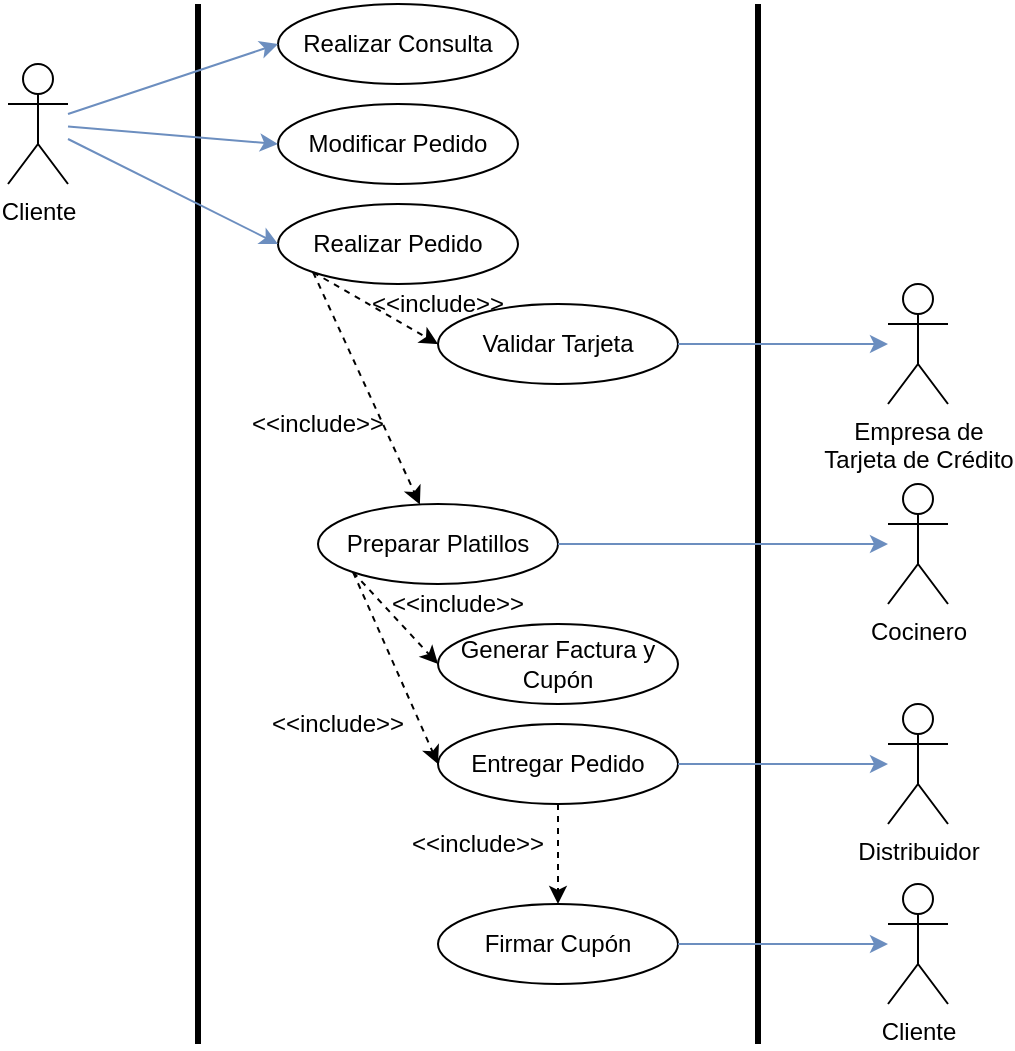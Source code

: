 <mxfile version="13.9.2" type="device"><diagram id="zngwCTSnNqY8AsrBJGvs" name="Page-1"><mxGraphModel dx="1826" dy="684" grid="1" gridSize="10" guides="1" tooltips="1" connect="1" arrows="1" fold="1" page="1" pageScale="1" pageWidth="850" pageHeight="1100" math="0" shadow="0"><root><mxCell id="0"/><mxCell id="1" parent="0"/><mxCell id="RLjeAVOQxVMwUplg_oB_-1" value="" style="endArrow=none;html=1;strokeWidth=3;" parent="1" edge="1"><mxGeometry width="50" height="50" relative="1" as="geometry"><mxPoint x="160" y="560" as="sourcePoint"/><mxPoint x="160" y="40" as="targetPoint"/></mxGeometry></mxCell><mxCell id="RLjeAVOQxVMwUplg_oB_-2" value="" style="endArrow=none;html=1;strokeWidth=3;" parent="1" edge="1"><mxGeometry width="50" height="50" relative="1" as="geometry"><mxPoint x="440" y="560" as="sourcePoint"/><mxPoint x="440" y="40" as="targetPoint"/></mxGeometry></mxCell><mxCell id="RLjeAVOQxVMwUplg_oB_-3" value="Cliente" style="shape=umlActor;verticalLabelPosition=bottom;verticalAlign=top;html=1;outlineConnect=0;" parent="1" vertex="1"><mxGeometry x="65" y="70" width="30" height="60" as="geometry"/></mxCell><mxCell id="RLjeAVOQxVMwUplg_oB_-9" value="Realizar Consulta" style="ellipse;whiteSpace=wrap;html=1;strokeWidth=1;fontSize=12;" parent="1" vertex="1"><mxGeometry x="200" y="40" width="120" height="40" as="geometry"/></mxCell><mxCell id="RLjeAVOQxVMwUplg_oB_-15" value="" style="endArrow=classic;html=1;strokeWidth=1;fontSize=14;fillColor=#dae8fc;strokeColor=#6c8ebf;entryX=0;entryY=0.5;entryDx=0;entryDy=0;" parent="1" source="RLjeAVOQxVMwUplg_oB_-3" target="RLjeAVOQxVMwUplg_oB_-9" edge="1"><mxGeometry width="50" height="50" relative="1" as="geometry"><mxPoint x="340" y="160" as="sourcePoint"/><mxPoint x="110" y="40" as="targetPoint"/></mxGeometry></mxCell><mxCell id="RLjeAVOQxVMwUplg_oB_-17" value="Realizar Pedido" style="ellipse;whiteSpace=wrap;html=1;strokeWidth=1;fontSize=12;" parent="1" vertex="1"><mxGeometry x="200" y="140" width="120" height="40" as="geometry"/></mxCell><mxCell id="RLjeAVOQxVMwUplg_oB_-18" value="" style="endArrow=classic;html=1;strokeWidth=1;fontSize=14;fillColor=#dae8fc;strokeColor=#6c8ebf;entryX=0;entryY=0.5;entryDx=0;entryDy=0;" parent="1" source="RLjeAVOQxVMwUplg_oB_-3" target="RLjeAVOQxVMwUplg_oB_-17" edge="1"><mxGeometry width="50" height="50" relative="1" as="geometry"><mxPoint x="250" y="75" as="sourcePoint"/><mxPoint x="105" y="133.906" as="targetPoint"/></mxGeometry></mxCell><mxCell id="RLjeAVOQxVMwUplg_oB_-21" value="Modificar Pedido" style="ellipse;whiteSpace=wrap;html=1;strokeWidth=1;fontSize=12;" parent="1" vertex="1"><mxGeometry x="200" y="90" width="120" height="40" as="geometry"/></mxCell><mxCell id="RLjeAVOQxVMwUplg_oB_-23" value="" style="endArrow=classic;html=1;strokeWidth=1;fontSize=14;fillColor=#dae8fc;strokeColor=#6c8ebf;entryX=0;entryY=0.5;entryDx=0;entryDy=0;" parent="1" source="RLjeAVOQxVMwUplg_oB_-3" target="RLjeAVOQxVMwUplg_oB_-21" edge="1"><mxGeometry width="50" height="50" relative="1" as="geometry"><mxPoint x="105" y="138.125" as="sourcePoint"/><mxPoint x="250" y="120" as="targetPoint"/></mxGeometry></mxCell><mxCell id="RLjeAVOQxVMwUplg_oB_-30" value="Preparar Platillos" style="ellipse;whiteSpace=wrap;html=1;strokeWidth=1;fontSize=12;" parent="1" vertex="1"><mxGeometry x="220" y="290" width="120" height="40" as="geometry"/></mxCell><mxCell id="RLjeAVOQxVMwUplg_oB_-41" value="Entregar Pedido" style="ellipse;whiteSpace=wrap;html=1;strokeWidth=1;fontSize=12;" parent="1" vertex="1"><mxGeometry x="280" y="400" width="120" height="40" as="geometry"/></mxCell><mxCell id="Ohol6Ezlm7oFbFua5rSv-1" value="Cocinero" style="shape=umlActor;verticalLabelPosition=bottom;verticalAlign=top;html=1;outlineConnect=0;" parent="1" vertex="1"><mxGeometry x="505" y="280" width="30" height="60" as="geometry"/></mxCell><mxCell id="3UGgzvrrk4JC5cEBjmV9-1" value="Validar Tarjeta" style="ellipse;whiteSpace=wrap;html=1;strokeWidth=1;fontSize=12;" vertex="1" parent="1"><mxGeometry x="280" y="190" width="120" height="40" as="geometry"/></mxCell><mxCell id="3UGgzvrrk4JC5cEBjmV9-2" value="Empresa de&lt;br&gt;Tarjeta de Crédito" style="shape=umlActor;verticalLabelPosition=bottom;verticalAlign=top;html=1;outlineConnect=0;" vertex="1" parent="1"><mxGeometry x="505" y="180" width="30" height="60" as="geometry"/></mxCell><mxCell id="3UGgzvrrk4JC5cEBjmV9-3" value="" style="endArrow=classic;html=1;exitX=0;exitY=1;exitDx=0;exitDy=0;dashed=1;" edge="1" parent="1" source="RLjeAVOQxVMwUplg_oB_-17" target="RLjeAVOQxVMwUplg_oB_-30"><mxGeometry width="50" height="50" relative="1" as="geometry"><mxPoint x="217.574" y="204.142" as="sourcePoint"/><mxPoint x="470" y="220" as="targetPoint"/></mxGeometry></mxCell><mxCell id="3UGgzvrrk4JC5cEBjmV9-4" value="" style="endArrow=classic;html=1;exitX=0;exitY=1;exitDx=0;exitDy=0;entryX=0;entryY=0.5;entryDx=0;entryDy=0;dashed=1;" edge="1" parent="1" source="RLjeAVOQxVMwUplg_oB_-17" target="3UGgzvrrk4JC5cEBjmV9-1"><mxGeometry width="50" height="50" relative="1" as="geometry"><mxPoint x="217.574" y="204.142" as="sourcePoint"/><mxPoint x="290" y="260" as="targetPoint"/></mxGeometry></mxCell><mxCell id="3UGgzvrrk4JC5cEBjmV9-5" value="&amp;lt;&amp;lt;include&amp;gt;&amp;gt;" style="text;html=1;strokeColor=none;fillColor=none;align=center;verticalAlign=middle;whiteSpace=wrap;rounded=0;" vertex="1" parent="1"><mxGeometry x="200" y="240" width="40" height="20" as="geometry"/></mxCell><mxCell id="3UGgzvrrk4JC5cEBjmV9-6" value="&amp;lt;&amp;lt;include&amp;gt;&amp;gt;" style="text;html=1;strokeColor=none;fillColor=none;align=center;verticalAlign=middle;whiteSpace=wrap;rounded=0;" vertex="1" parent="1"><mxGeometry x="260" y="180" width="40" height="20" as="geometry"/></mxCell><mxCell id="3UGgzvrrk4JC5cEBjmV9-7" value="" style="endArrow=classic;html=1;strokeWidth=1;fontSize=14;fillColor=#dae8fc;strokeColor=#6c8ebf;" edge="1" parent="1" source="3UGgzvrrk4JC5cEBjmV9-1" target="3UGgzvrrk4JC5cEBjmV9-2"><mxGeometry width="50" height="50" relative="1" as="geometry"><mxPoint x="105" y="147.5" as="sourcePoint"/><mxPoint x="210" y="200" as="targetPoint"/></mxGeometry></mxCell><mxCell id="3UGgzvrrk4JC5cEBjmV9-8" value="" style="endArrow=classic;html=1;strokeWidth=1;fontSize=14;fillColor=#dae8fc;strokeColor=#6c8ebf;exitX=1;exitY=0.5;exitDx=0;exitDy=0;" edge="1" parent="1" source="RLjeAVOQxVMwUplg_oB_-30" target="Ohol6Ezlm7oFbFua5rSv-1"><mxGeometry width="50" height="50" relative="1" as="geometry"><mxPoint x="409.212" y="313.23" as="sourcePoint"/><mxPoint x="515" y="319.167" as="targetPoint"/></mxGeometry></mxCell><mxCell id="3UGgzvrrk4JC5cEBjmV9-11" value="" style="endArrow=classic;html=1;dashed=1;exitX=0;exitY=1;exitDx=0;exitDy=0;entryX=0;entryY=0.5;entryDx=0;entryDy=0;" edge="1" parent="1" source="RLjeAVOQxVMwUplg_oB_-30" target="3UGgzvrrk4JC5cEBjmV9-26"><mxGeometry width="50" height="50" relative="1" as="geometry"><mxPoint x="227.574" y="214.142" as="sourcePoint"/><mxPoint x="290" y="310" as="targetPoint"/></mxGeometry></mxCell><mxCell id="3UGgzvrrk4JC5cEBjmV9-12" value="&amp;lt;&amp;lt;include&amp;gt;&amp;gt;" style="text;html=1;strokeColor=none;fillColor=none;align=center;verticalAlign=middle;whiteSpace=wrap;rounded=0;" vertex="1" parent="1"><mxGeometry x="270" y="330" width="40" height="20" as="geometry"/></mxCell><mxCell id="3UGgzvrrk4JC5cEBjmV9-13" value="Distribuidor" style="shape=umlActor;verticalLabelPosition=bottom;verticalAlign=top;html=1;outlineConnect=0;" vertex="1" parent="1"><mxGeometry x="505" y="390" width="30" height="60" as="geometry"/></mxCell><mxCell id="3UGgzvrrk4JC5cEBjmV9-15" value="" style="endArrow=classic;html=1;strokeWidth=1;fontSize=14;fillColor=#dae8fc;strokeColor=#6c8ebf;exitX=1;exitY=0.5;exitDx=0;exitDy=0;" edge="1" parent="1" source="RLjeAVOQxVMwUplg_oB_-41" target="3UGgzvrrk4JC5cEBjmV9-13"><mxGeometry width="50" height="50" relative="1" as="geometry"><mxPoint x="410" y="360" as="sourcePoint"/><mxPoint x="515" y="368.75" as="targetPoint"/></mxGeometry></mxCell><mxCell id="3UGgzvrrk4JC5cEBjmV9-26" value="Generar Factura y Cupón" style="ellipse;whiteSpace=wrap;html=1;strokeWidth=1;fontSize=12;" vertex="1" parent="1"><mxGeometry x="280" y="350" width="120" height="40" as="geometry"/></mxCell><mxCell id="3UGgzvrrk4JC5cEBjmV9-27" value="&amp;lt;&amp;lt;include&amp;gt;&amp;gt;" style="text;html=1;strokeColor=none;fillColor=none;align=center;verticalAlign=middle;whiteSpace=wrap;rounded=0;" vertex="1" parent="1"><mxGeometry x="210" y="390" width="40" height="20" as="geometry"/></mxCell><mxCell id="3UGgzvrrk4JC5cEBjmV9-29" value="" style="endArrow=classic;html=1;dashed=1;entryX=0;entryY=0.5;entryDx=0;entryDy=0;exitX=0;exitY=1;exitDx=0;exitDy=0;" edge="1" parent="1" source="RLjeAVOQxVMwUplg_oB_-30" target="RLjeAVOQxVMwUplg_oB_-41"><mxGeometry width="50" height="50" relative="1" as="geometry"><mxPoint x="220" y="370" as="sourcePoint"/><mxPoint x="290" y="380" as="targetPoint"/></mxGeometry></mxCell><mxCell id="3UGgzvrrk4JC5cEBjmV9-30" value="Firmar Cupón" style="ellipse;whiteSpace=wrap;html=1;strokeWidth=1;fontSize=12;" vertex="1" parent="1"><mxGeometry x="280" y="490" width="120" height="40" as="geometry"/></mxCell><mxCell id="3UGgzvrrk4JC5cEBjmV9-31" value="Cliente" style="shape=umlActor;verticalLabelPosition=bottom;verticalAlign=top;html=1;outlineConnect=0;" vertex="1" parent="1"><mxGeometry x="505" y="480" width="30" height="60" as="geometry"/></mxCell><mxCell id="3UGgzvrrk4JC5cEBjmV9-32" value="" style="endArrow=classic;html=1;dashed=1;" edge="1" parent="1" source="RLjeAVOQxVMwUplg_oB_-41" target="3UGgzvrrk4JC5cEBjmV9-30"><mxGeometry width="50" height="50" relative="1" as="geometry"><mxPoint x="247.574" y="334.142" as="sourcePoint"/><mxPoint x="290" y="430" as="targetPoint"/></mxGeometry></mxCell><mxCell id="3UGgzvrrk4JC5cEBjmV9-33" value="&amp;lt;&amp;lt;include&amp;gt;&amp;gt;" style="text;html=1;strokeColor=none;fillColor=none;align=center;verticalAlign=middle;whiteSpace=wrap;rounded=0;" vertex="1" parent="1"><mxGeometry x="280" y="450" width="40" height="20" as="geometry"/></mxCell><mxCell id="3UGgzvrrk4JC5cEBjmV9-34" value="" style="endArrow=classic;html=1;strokeWidth=1;fontSize=14;fillColor=#dae8fc;strokeColor=#6c8ebf;exitX=1;exitY=0.5;exitDx=0;exitDy=0;" edge="1" parent="1" source="3UGgzvrrk4JC5cEBjmV9-30" target="3UGgzvrrk4JC5cEBjmV9-31"><mxGeometry width="50" height="50" relative="1" as="geometry"><mxPoint x="410" y="430" as="sourcePoint"/><mxPoint x="515" y="430" as="targetPoint"/></mxGeometry></mxCell></root></mxGraphModel></diagram></mxfile>